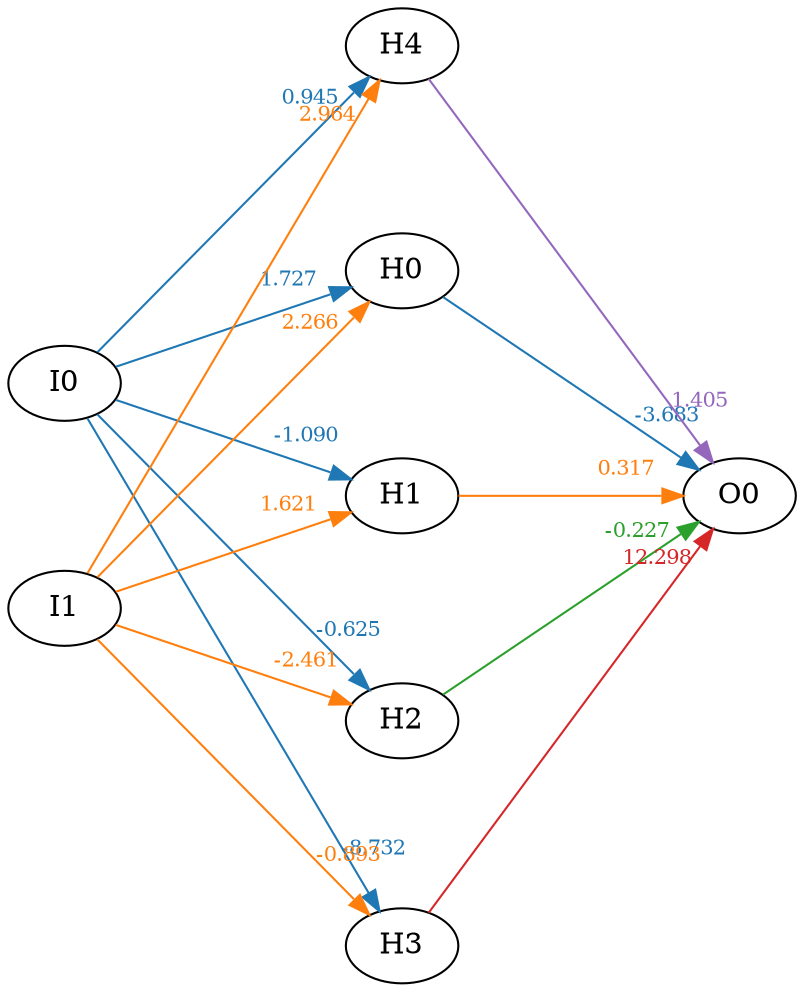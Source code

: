 digraph brain {
  splines=false; nodesep=1; ranksep="1.5 equally"; rankdir=LR;
  I0 -> H0 [headlabel=1.727,color="#1f77b4",fontcolor="#1f77b4",fontsize=10,labeldistance=3];
  I0 -> H1 [headlabel=-1.090,color="#1f77b4",fontcolor="#1f77b4",fontsize=10,labeldistance=3];
  I0 -> H2 [headlabel=-0.625,color="#1f77b4",fontcolor="#1f77b4",fontsize=10,labeldistance=3];
  I0 -> H3 [headlabel=-8.732,color="#1f77b4",fontcolor="#1f77b4",fontsize=10,labeldistance=3];
  I0 -> H4 [headlabel=0.945,color="#1f77b4",fontcolor="#1f77b4",fontsize=10,labeldistance=3];
  I1 -> H0 [headlabel=2.266,color="#ff7f0e",fontcolor="#ff7f0e",fontsize=10,labeldistance=3];
  I1 -> H1 [headlabel=1.621,color="#ff7f0e",fontcolor="#ff7f0e",fontsize=10,labeldistance=3];
  I1 -> H2 [headlabel=-2.461,color="#ff7f0e",fontcolor="#ff7f0e",fontsize=10,labeldistance=3];
  I1 -> H3 [headlabel=-0.893,color="#ff7f0e",fontcolor="#ff7f0e",fontsize=10,labeldistance=3];
  I1 -> H4 [headlabel=2.964,color="#ff7f0e",fontcolor="#ff7f0e",fontsize=10,labeldistance=3];
  H0 -> O0 [headlabel=-3.683,color="#1f77b4",fontcolor="#1f77b4",fontsize=10,labeldistance=3];
  H1 -> O0 [headlabel=0.317,color="#ff7f0e",fontcolor="#ff7f0e",fontsize=10,labeldistance=3];
  H2 -> O0 [headlabel=-0.227,color="#2ca02c",fontcolor="#2ca02c",fontsize=10,labeldistance=3];
  H3 -> O0 [headlabel=12.298,color="#d62728",fontcolor="#d62728",fontsize=10,labeldistance=3];
  H4 -> O0 [headlabel=1.405,color="#9467bd",fontcolor="#9467bd",fontsize=10,labeldistance=3];
  { rank=same; I0 I1 }
  { rank=same; H0 H1 H2 H3 H4 }
  { rank=same; O0 }
}